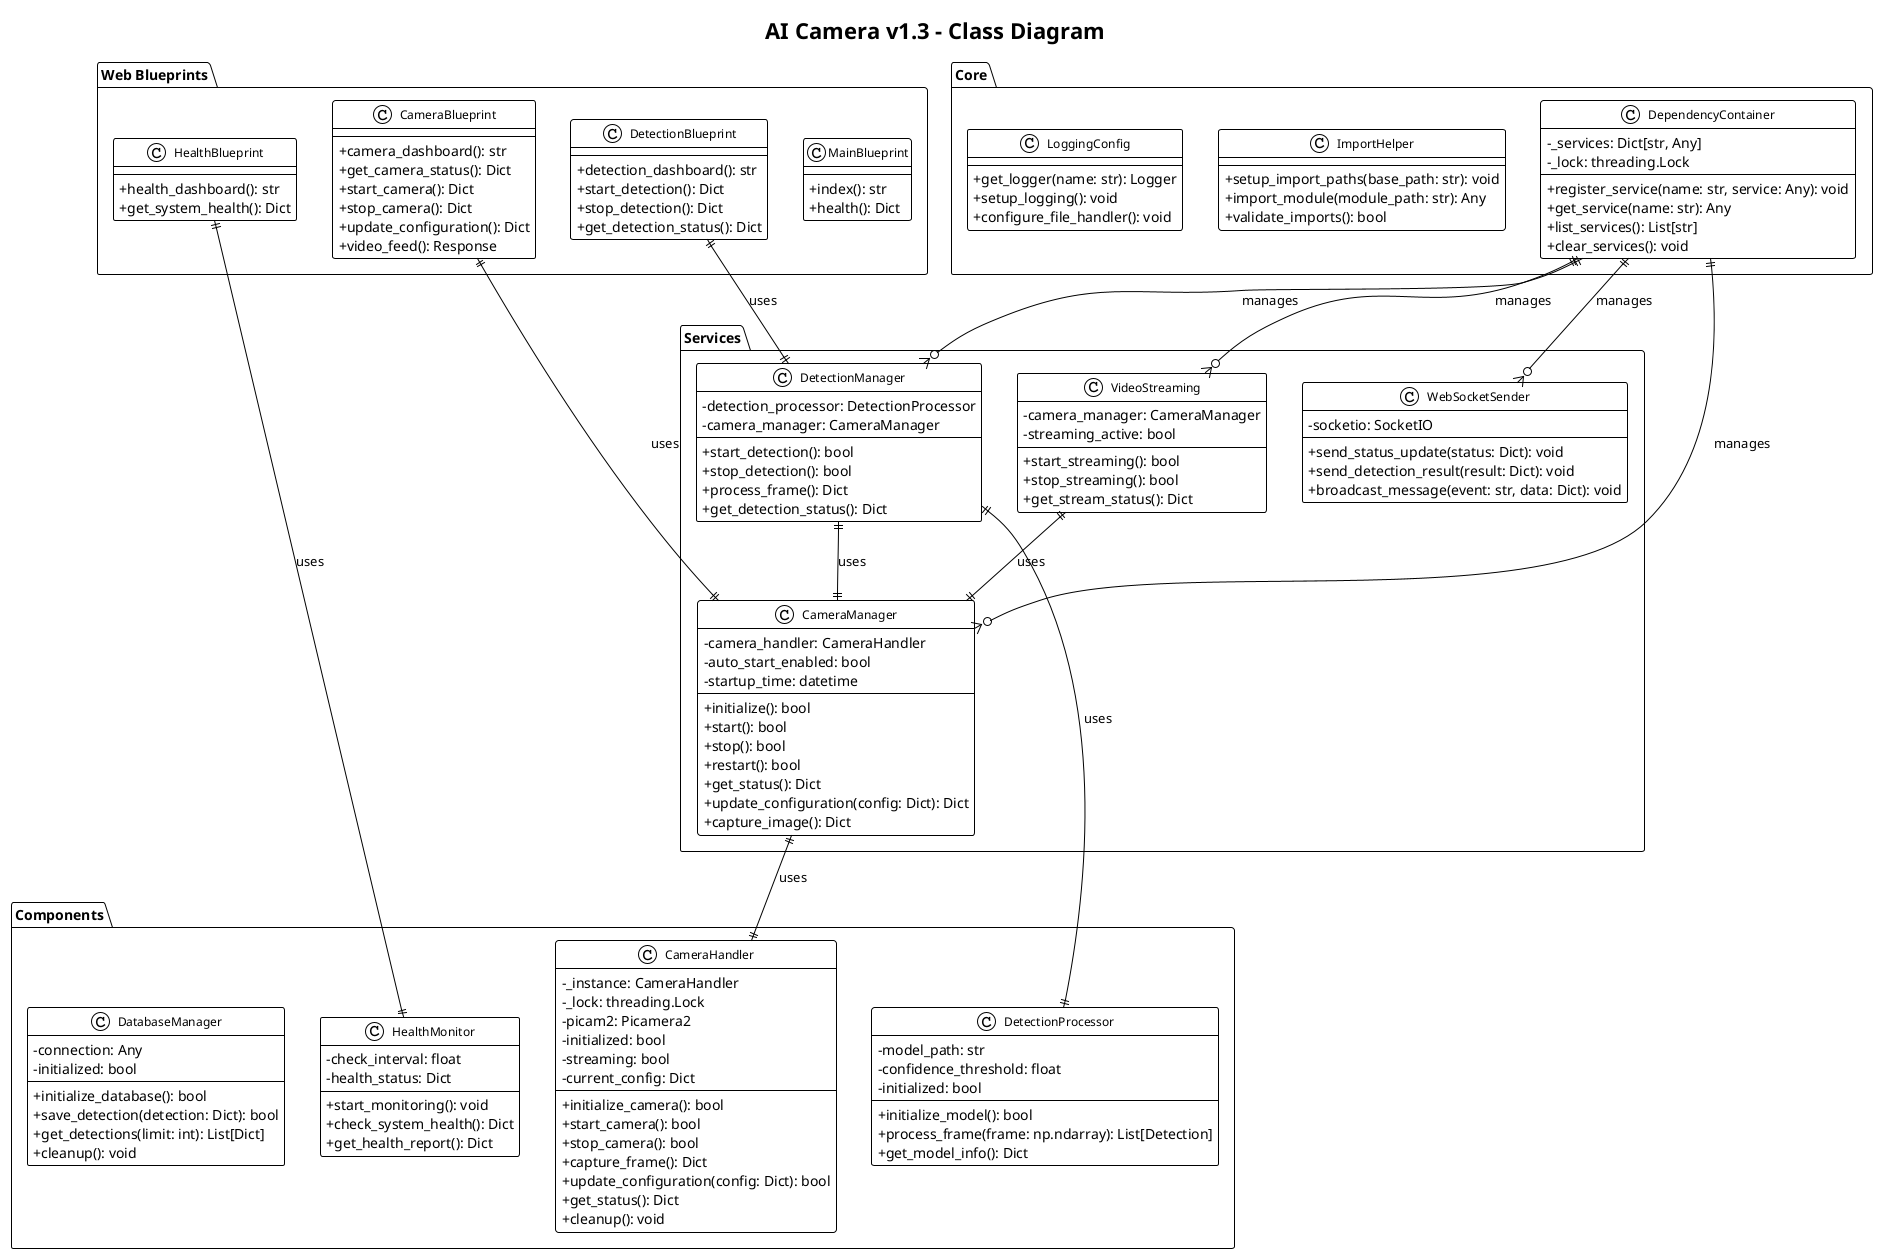 @startuml AI_Camera_v1_3_Class_Diagram

!theme plain
skinparam classAttributeIconSize 0
skinparam classFontSize 12
skinparam classFontName Arial

title AI Camera v1.3 - Class Diagram

' Core Components
package "Core" {
    class DependencyContainer {
        - _services: Dict[str, Any]
        - _lock: threading.Lock
        + register_service(name: str, service: Any): void
        + get_service(name: str): Any
        + list_services(): List[str]
        + clear_services(): void
    }
    
    class ImportHelper {
        + setup_import_paths(base_path: str): void
        + import_module(module_path: str): Any
        + validate_imports(): bool
    }
    
    class LoggingConfig {
        + get_logger(name: str): Logger
        + setup_logging(): void
        + configure_file_handler(): void
    }
}

' Camera Components
package "Components" {
    class CameraHandler {
        - _instance: CameraHandler
        - _lock: threading.Lock
        - picam2: Picamera2
        - initialized: bool
        - streaming: bool
        - current_config: Dict
        + initialize_camera(): bool
        + start_camera(): bool
        + stop_camera(): bool
        + capture_frame(): Dict
        + update_configuration(config: Dict): bool
        + get_status(): Dict
        + cleanup(): void
    }
    
    class DetectionProcessor {
        - model_path: str
        - confidence_threshold: float
        - initialized: bool
        + initialize_model(): bool
        + process_frame(frame: np.ndarray): List[Detection]
        + get_model_info(): Dict
    }
    
    class HealthMonitor {
        - check_interval: float
        - health_status: Dict
        + start_monitoring(): void
        + check_system_health(): Dict
        + get_health_report(): Dict
    }
    
    class DatabaseManager {
        - connection: Any
        - initialized: bool
        + initialize_database(): bool
        + save_detection(detection: Dict): bool
        + get_detections(limit: int): List[Dict]
        + cleanup(): void
    }
}

' Services
package "Services" {
    class CameraManager {
        - camera_handler: CameraHandler
        - auto_start_enabled: bool
        - startup_time: datetime
        + initialize(): bool
        + start(): bool
        + stop(): bool
        + restart(): bool
        + get_status(): Dict
        + update_configuration(config: Dict): Dict
        + capture_image(): Dict
    }
    
    class DetectionManager {
        - detection_processor: DetectionProcessor
        - camera_manager: CameraManager
        + start_detection(): bool
        + stop_detection(): bool
        + process_frame(): Dict
        + get_detection_status(): Dict
    }
    
    class VideoStreaming {
        - camera_manager: CameraManager
        - streaming_active: bool
        + start_streaming(): bool
        + stop_streaming(): bool
        + get_stream_status(): Dict
    }
    
    class WebSocketSender {
        - socketio: SocketIO
        + send_status_update(status: Dict): void
        + send_detection_result(result: Dict): void
        + broadcast_message(event: str, data: Dict): void
    }
}

' Web Blueprints
package "Web Blueprints" {
    class MainBlueprint {
        + index(): str
        + health(): Dict
    }
    
    class CameraBlueprint {
        + camera_dashboard(): str
        + get_camera_status(): Dict
        + start_camera(): Dict
        + stop_camera(): Dict
        + update_configuration(): Dict
        + video_feed(): Response
    }
    
    class DetectionBlueprint {
        + detection_dashboard(): str
        + start_detection(): Dict
        + stop_detection(): Dict
        + get_detection_status(): Dict
    }
    
    class HealthBlueprint {
        + health_dashboard(): str
        + get_system_health(): Dict
    }
}

' Relationships
DependencyContainer ||--o{ CameraManager : manages
DependencyContainer ||--o{ DetectionManager : manages
DependencyContainer ||--o{ VideoStreaming : manages
DependencyContainer ||--o{ WebSocketSender : manages

CameraManager ||--|| CameraHandler : uses
DetectionManager ||--|| DetectionProcessor : uses
DetectionManager ||--|| CameraManager : uses
VideoStreaming ||--|| CameraManager : uses

CameraBlueprint ||--|| CameraManager : uses
DetectionBlueprint ||--|| DetectionManager : uses
HealthBlueprint ||--|| HealthMonitor : uses

@enduml
